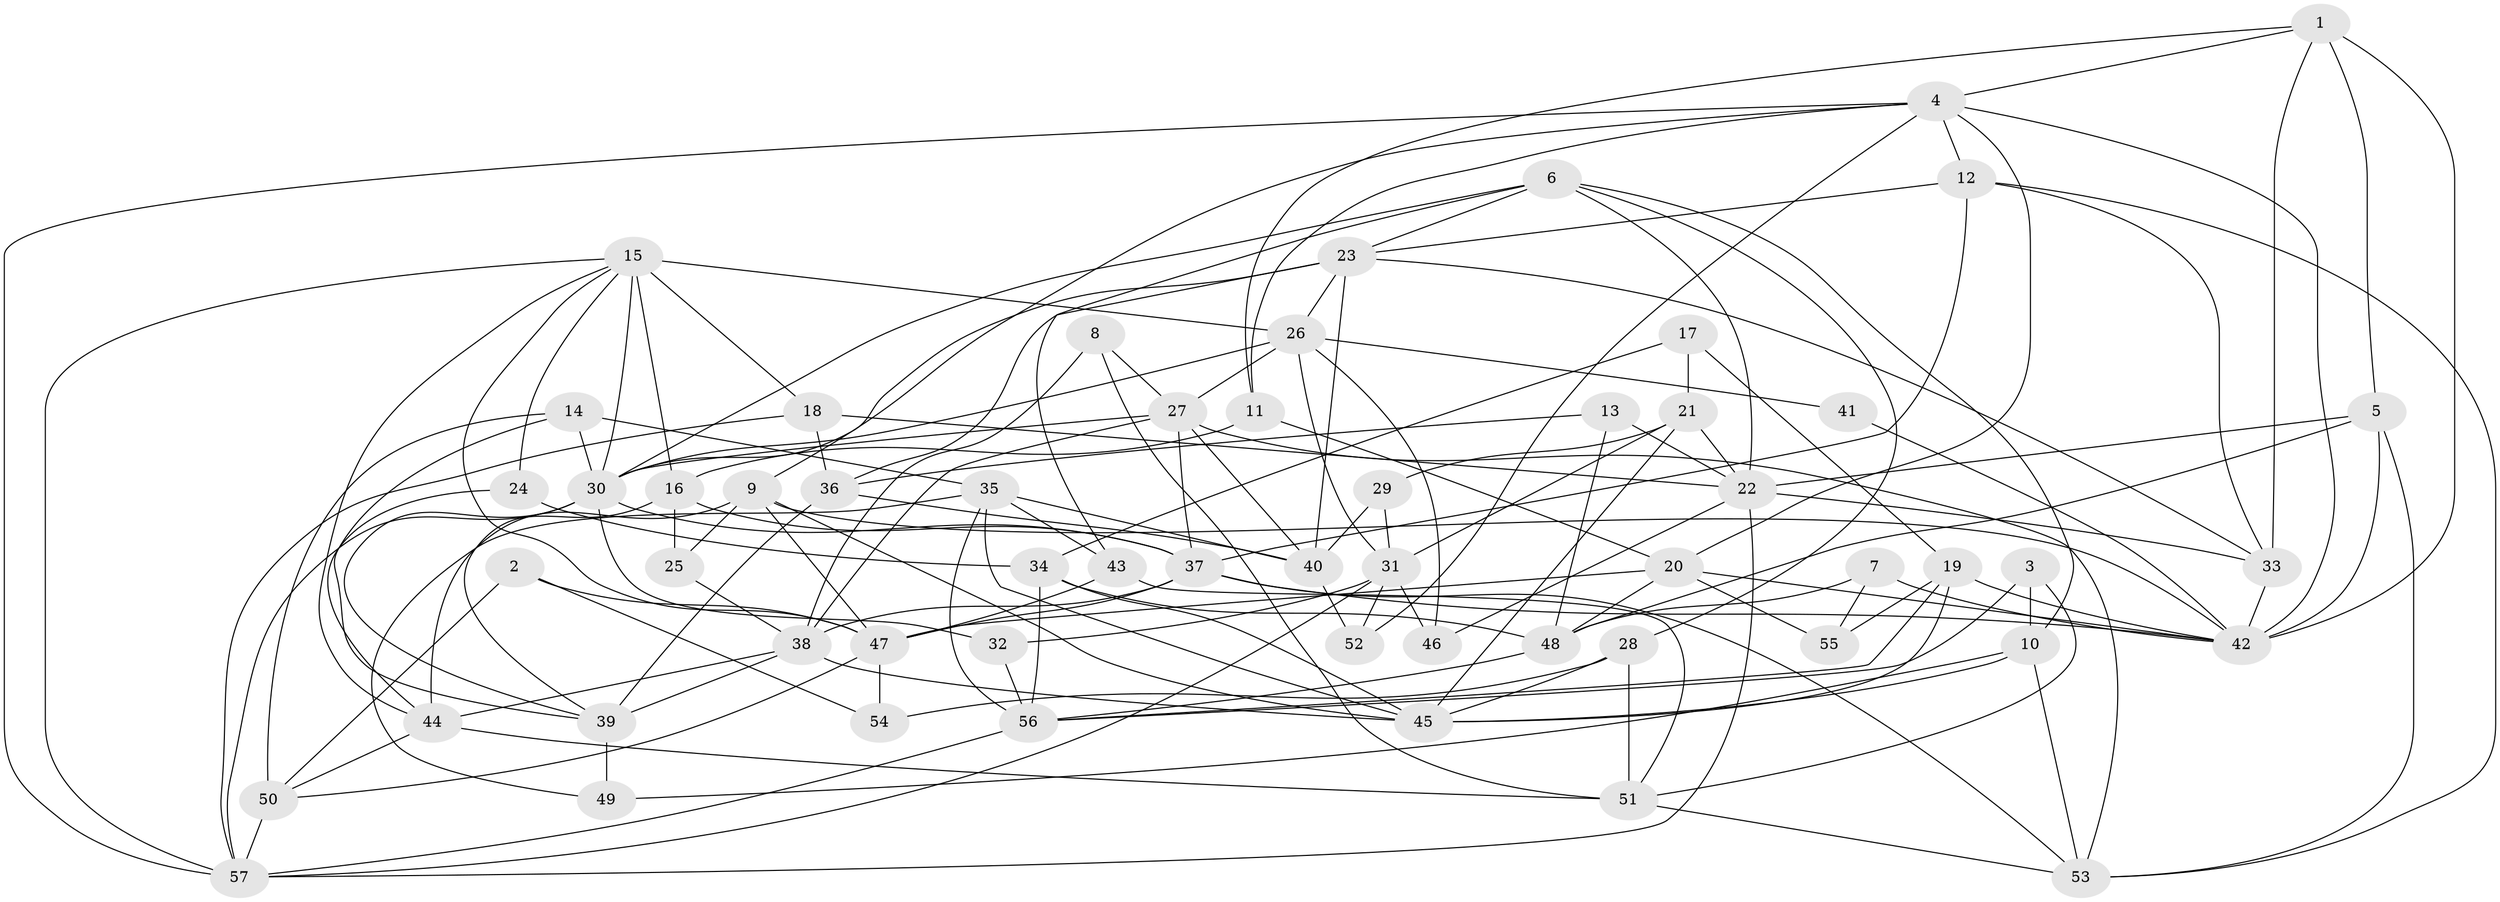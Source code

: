 // original degree distribution, {4: 0.25663716814159293, 5: 0.17699115044247787, 6: 0.09734513274336283, 3: 0.2831858407079646, 2: 0.13274336283185842, 7: 0.035398230088495575, 8: 0.017699115044247787}
// Generated by graph-tools (version 1.1) at 2025/37/03/04/25 23:37:00]
// undirected, 57 vertices, 150 edges
graph export_dot {
  node [color=gray90,style=filled];
  1;
  2;
  3;
  4;
  5;
  6;
  7;
  8;
  9;
  10;
  11;
  12;
  13;
  14;
  15;
  16;
  17;
  18;
  19;
  20;
  21;
  22;
  23;
  24;
  25;
  26;
  27;
  28;
  29;
  30;
  31;
  32;
  33;
  34;
  35;
  36;
  37;
  38;
  39;
  40;
  41;
  42;
  43;
  44;
  45;
  46;
  47;
  48;
  49;
  50;
  51;
  52;
  53;
  54;
  55;
  56;
  57;
  1 -- 4 [weight=1.0];
  1 -- 5 [weight=1.0];
  1 -- 11 [weight=1.0];
  1 -- 33 [weight=1.0];
  1 -- 42 [weight=2.0];
  2 -- 47 [weight=1.0];
  2 -- 50 [weight=1.0];
  2 -- 54 [weight=1.0];
  3 -- 10 [weight=1.0];
  3 -- 51 [weight=1.0];
  3 -- 56 [weight=1.0];
  4 -- 9 [weight=1.0];
  4 -- 11 [weight=1.0];
  4 -- 12 [weight=1.0];
  4 -- 20 [weight=1.0];
  4 -- 42 [weight=1.0];
  4 -- 52 [weight=1.0];
  4 -- 57 [weight=1.0];
  5 -- 22 [weight=1.0];
  5 -- 42 [weight=1.0];
  5 -- 48 [weight=1.0];
  5 -- 53 [weight=1.0];
  6 -- 10 [weight=1.0];
  6 -- 22 [weight=1.0];
  6 -- 23 [weight=1.0];
  6 -- 28 [weight=1.0];
  6 -- 30 [weight=1.0];
  6 -- 43 [weight=1.0];
  7 -- 42 [weight=1.0];
  7 -- 48 [weight=1.0];
  7 -- 55 [weight=2.0];
  8 -- 27 [weight=1.0];
  8 -- 38 [weight=1.0];
  8 -- 51 [weight=2.0];
  9 -- 25 [weight=1.0];
  9 -- 42 [weight=1.0];
  9 -- 44 [weight=1.0];
  9 -- 45 [weight=1.0];
  9 -- 47 [weight=1.0];
  10 -- 45 [weight=1.0];
  10 -- 49 [weight=1.0];
  10 -- 53 [weight=1.0];
  11 -- 16 [weight=1.0];
  11 -- 20 [weight=2.0];
  12 -- 23 [weight=1.0];
  12 -- 33 [weight=1.0];
  12 -- 37 [weight=1.0];
  12 -- 53 [weight=1.0];
  13 -- 22 [weight=1.0];
  13 -- 36 [weight=1.0];
  13 -- 48 [weight=1.0];
  14 -- 30 [weight=1.0];
  14 -- 35 [weight=1.0];
  14 -- 39 [weight=1.0];
  14 -- 50 [weight=1.0];
  15 -- 16 [weight=2.0];
  15 -- 18 [weight=1.0];
  15 -- 24 [weight=1.0];
  15 -- 26 [weight=1.0];
  15 -- 30 [weight=1.0];
  15 -- 44 [weight=1.0];
  15 -- 47 [weight=1.0];
  15 -- 57 [weight=1.0];
  16 -- 25 [weight=1.0];
  16 -- 37 [weight=1.0];
  16 -- 39 [weight=1.0];
  17 -- 19 [weight=1.0];
  17 -- 21 [weight=1.0];
  17 -- 34 [weight=1.0];
  18 -- 22 [weight=2.0];
  18 -- 36 [weight=1.0];
  18 -- 57 [weight=1.0];
  19 -- 42 [weight=1.0];
  19 -- 45 [weight=1.0];
  19 -- 55 [weight=2.0];
  19 -- 56 [weight=1.0];
  20 -- 42 [weight=1.0];
  20 -- 47 [weight=1.0];
  20 -- 48 [weight=1.0];
  20 -- 55 [weight=1.0];
  21 -- 22 [weight=1.0];
  21 -- 29 [weight=1.0];
  21 -- 31 [weight=1.0];
  21 -- 45 [weight=1.0];
  22 -- 33 [weight=2.0];
  22 -- 46 [weight=1.0];
  22 -- 57 [weight=1.0];
  23 -- 26 [weight=2.0];
  23 -- 30 [weight=1.0];
  23 -- 33 [weight=1.0];
  23 -- 36 [weight=1.0];
  23 -- 40 [weight=1.0];
  24 -- 34 [weight=1.0];
  24 -- 44 [weight=3.0];
  25 -- 38 [weight=1.0];
  26 -- 27 [weight=1.0];
  26 -- 30 [weight=1.0];
  26 -- 31 [weight=1.0];
  26 -- 41 [weight=1.0];
  26 -- 46 [weight=1.0];
  27 -- 30 [weight=1.0];
  27 -- 37 [weight=1.0];
  27 -- 38 [weight=1.0];
  27 -- 40 [weight=1.0];
  27 -- 53 [weight=1.0];
  28 -- 45 [weight=1.0];
  28 -- 51 [weight=1.0];
  28 -- 54 [weight=1.0];
  29 -- 31 [weight=1.0];
  29 -- 40 [weight=2.0];
  30 -- 32 [weight=1.0];
  30 -- 37 [weight=1.0];
  30 -- 39 [weight=1.0];
  30 -- 57 [weight=1.0];
  31 -- 32 [weight=1.0];
  31 -- 46 [weight=1.0];
  31 -- 52 [weight=1.0];
  31 -- 57 [weight=1.0];
  32 -- 56 [weight=1.0];
  33 -- 42 [weight=2.0];
  34 -- 45 [weight=1.0];
  34 -- 48 [weight=1.0];
  34 -- 56 [weight=1.0];
  35 -- 40 [weight=2.0];
  35 -- 43 [weight=1.0];
  35 -- 45 [weight=1.0];
  35 -- 49 [weight=1.0];
  35 -- 56 [weight=2.0];
  36 -- 39 [weight=2.0];
  36 -- 40 [weight=1.0];
  37 -- 38 [weight=1.0];
  37 -- 42 [weight=1.0];
  37 -- 47 [weight=1.0];
  37 -- 53 [weight=1.0];
  38 -- 39 [weight=1.0];
  38 -- 44 [weight=1.0];
  38 -- 45 [weight=1.0];
  39 -- 49 [weight=1.0];
  40 -- 52 [weight=1.0];
  41 -- 42 [weight=1.0];
  43 -- 47 [weight=1.0];
  43 -- 51 [weight=1.0];
  44 -- 50 [weight=1.0];
  44 -- 51 [weight=1.0];
  47 -- 50 [weight=1.0];
  47 -- 54 [weight=1.0];
  48 -- 56 [weight=1.0];
  50 -- 57 [weight=1.0];
  51 -- 53 [weight=1.0];
  56 -- 57 [weight=1.0];
}
